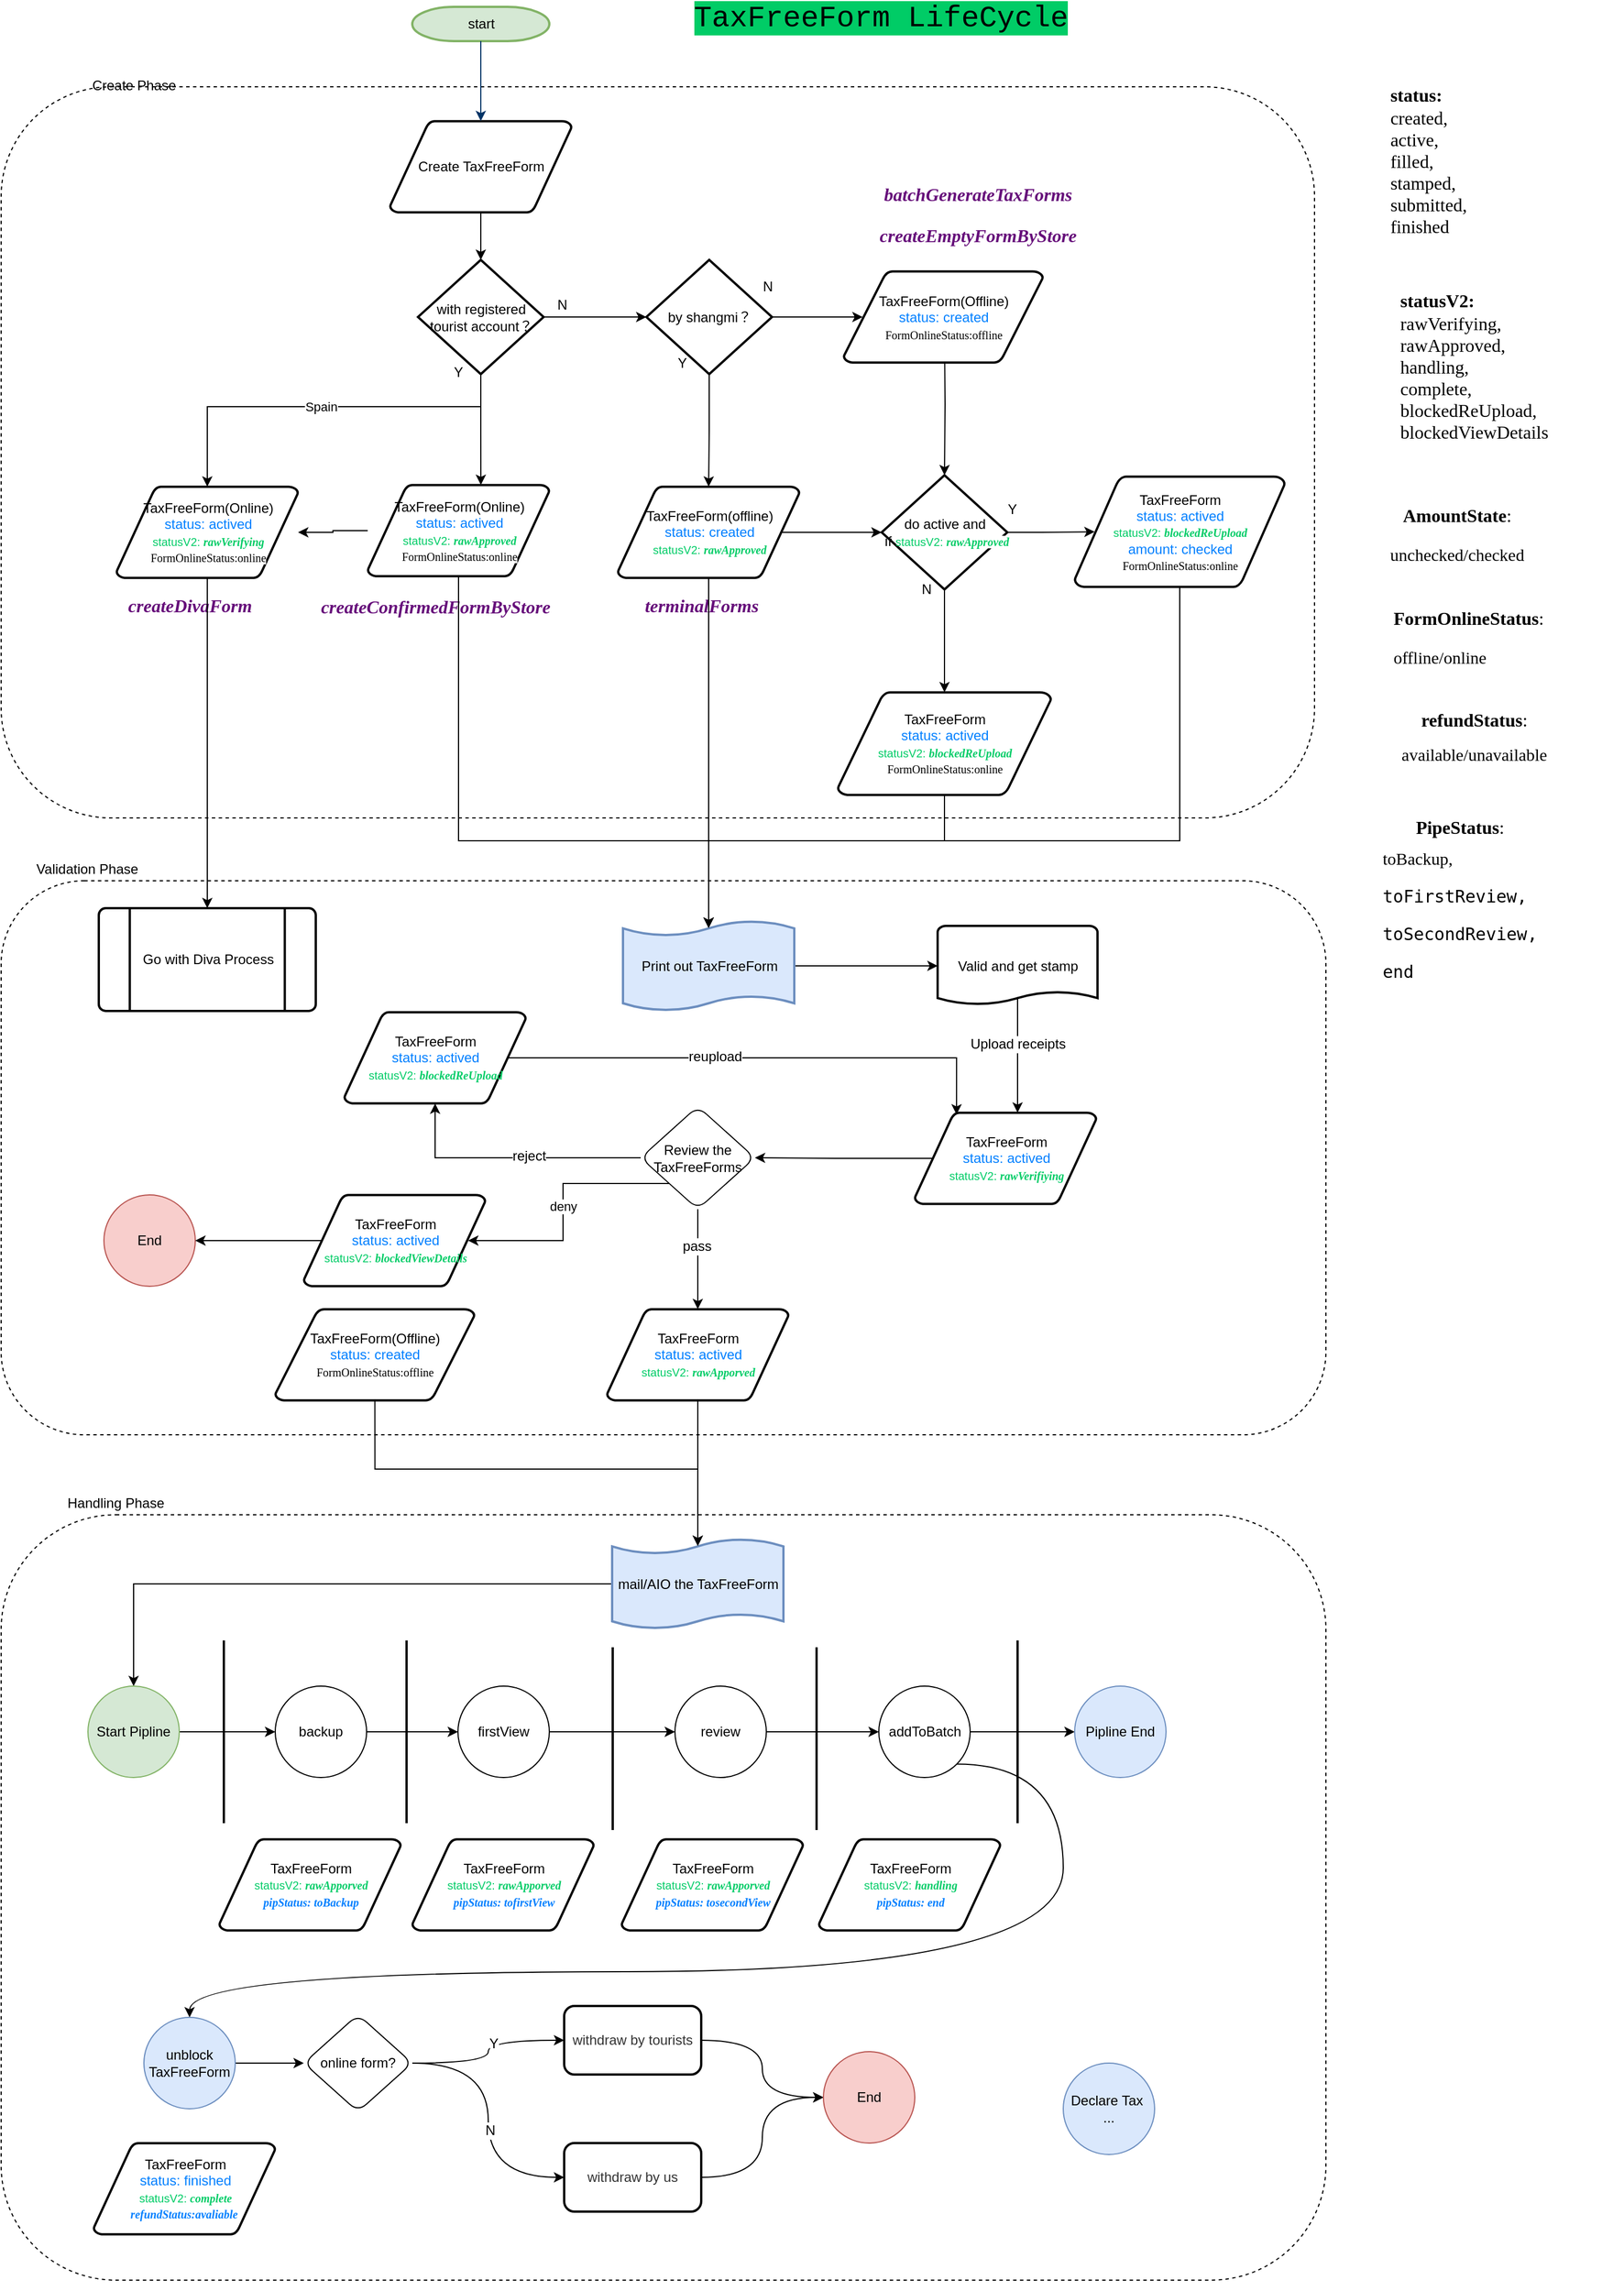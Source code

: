 <mxfile version="12.4.8" type="github">
  <diagram id="6a731a19-8d31-9384-78a2-239565b7b9f0" name="Page-1">
    <mxGraphModel dx="3235" dy="1127" grid="1" gridSize="10" guides="1" tooltips="1" connect="1" arrows="1" fold="1" page="1" pageScale="1" pageWidth="1169" pageHeight="827" background="#ffffff" math="0" shadow="0">
      <root>
        <mxCell id="0"/>
        <mxCell id="1" parent="0"/>
        <mxCell id="SzS7_TGq6cOfRYab2Gv5-183" value="" style="square;whiteSpace=wrap;html=1;align=center;dashed=1;rounded=1;fillColor=#ffffff;" vertex="1" parent="1">
          <mxGeometry x="-260" y="1370" width="1160" height="670" as="geometry"/>
        </mxCell>
        <mxCell id="SzS7_TGq6cOfRYab2Gv5-146" value="" style="square;whiteSpace=wrap;html=1;align=center;dashed=1;rounded=1;fillColor=#ffffff;" vertex="1" parent="1">
          <mxGeometry x="-260" y="815" width="1160" height="485" as="geometry"/>
        </mxCell>
        <mxCell id="SzS7_TGq6cOfRYab2Gv5-134" value="" style="square;whiteSpace=wrap;html=1;align=center;dashed=1;rounded=1;fillColor=#ffffff;" vertex="1" parent="1">
          <mxGeometry x="-260" y="120" width="1150" height="640" as="geometry"/>
        </mxCell>
        <mxCell id="2" value="start" style="shape=mxgraph.flowchart.terminator;strokeWidth=2;gradientDirection=north;fontStyle=0;html=1;fillColor=#d5e8d4;strokeColor=#82b366;" parent="1" vertex="1">
          <mxGeometry x="100" y="50" width="120" height="30" as="geometry"/>
        </mxCell>
        <mxCell id="SzS7_TGq6cOfRYab2Gv5-61" value="" style="edgeStyle=orthogonalEdgeStyle;rounded=0;orthogonalLoop=1;jettySize=auto;html=1;entryX=0.5;entryY=0;entryDx=0;entryDy=0;entryPerimeter=0;" edge="1" parent="1" source="3" target="6">
          <mxGeometry relative="1" as="geometry">
            <mxPoint x="320" y="270" as="targetPoint"/>
          </mxGeometry>
        </mxCell>
        <mxCell id="3" value="Create TaxFreeForm" style="shape=mxgraph.flowchart.data;strokeWidth=2;gradientColor=none;gradientDirection=north;fontStyle=0;html=1;" parent="1" vertex="1">
          <mxGeometry x="80.5" y="150" width="159" height="80" as="geometry"/>
        </mxCell>
        <mxCell id="SzS7_TGq6cOfRYab2Gv5-90" value="" style="edgeStyle=orthogonalEdgeStyle;rounded=0;orthogonalLoop=1;jettySize=auto;html=1;entryX=0.5;entryY=0;entryDx=0;entryDy=0;entryPerimeter=0;" edge="1" parent="1" target="SzS7_TGq6cOfRYab2Gv5-91">
          <mxGeometry relative="1" as="geometry">
            <mxPoint x="566" y="335" as="sourcePoint"/>
            <mxPoint x="566" y="373" as="targetPoint"/>
          </mxGeometry>
        </mxCell>
        <mxCell id="SzS7_TGq6cOfRYab2Gv5-142" style="edgeStyle=orthogonalEdgeStyle;rounded=0;orthogonalLoop=1;jettySize=auto;html=1;entryX=0.5;entryY=0.09;entryDx=0;entryDy=0;entryPerimeter=0;" edge="1" parent="1" source="SzS7_TGq6cOfRYab2Gv5-76" target="51">
          <mxGeometry relative="1" as="geometry">
            <Array as="points">
              <mxPoint x="566" y="780"/>
              <mxPoint x="360" y="780"/>
            </Array>
          </mxGeometry>
        </mxCell>
        <mxCell id="SzS7_TGq6cOfRYab2Gv5-76" value="TaxFreeForm&lt;br&gt;&lt;font color=&quot;#007fff&quot;&gt;status: actived&lt;br&gt;&lt;/font&gt;&lt;span style=&quot;color: rgb(0 , 204 , 102) ; font-size: 10px&quot;&gt;statusV2: &lt;font face=&quot;menlo&quot;&gt;&lt;span style=&quot;background-color: rgb(255 , 255 , 255)&quot;&gt;&lt;b&gt;&lt;i&gt;blockedReUpload&lt;br&gt;&lt;/i&gt;&lt;/b&gt;&lt;/span&gt;&lt;/font&gt;&lt;/span&gt;&lt;span style=&quot;font-family: &amp;#34;menlo&amp;#34; ; font-size: 10px ; background-color: rgb(255 , 255 , 255)&quot;&gt;FormOnlineStatus:online&lt;/span&gt;&lt;font color=&quot;#007fff&quot;&gt;&lt;br&gt;&lt;/font&gt;" style="shape=mxgraph.flowchart.data;strokeWidth=2;gradientColor=none;gradientDirection=north;fontStyle=0;html=1;" vertex="1" parent="1">
          <mxGeometry x="472.64" y="650" width="186.75" height="90" as="geometry"/>
        </mxCell>
        <mxCell id="SzS7_TGq6cOfRYab2Gv5-113" value="" style="edgeStyle=orthogonalEdgeStyle;rounded=0;orthogonalLoop=1;jettySize=auto;html=1;" edge="1" parent="1" source="6" target="SzS7_TGq6cOfRYab2Gv5-105">
          <mxGeometry relative="1" as="geometry"/>
        </mxCell>
        <mxCell id="SzS7_TGq6cOfRYab2Gv5-115" value="" style="edgeStyle=orthogonalEdgeStyle;rounded=0;orthogonalLoop=1;jettySize=auto;html=1;entryX=0.623;entryY=0;entryDx=0;entryDy=0;entryPerimeter=0;" edge="1" parent="1" source="6" target="5">
          <mxGeometry relative="1" as="geometry">
            <mxPoint x="160" y="451.5" as="targetPoint"/>
          </mxGeometry>
        </mxCell>
        <mxCell id="SzS7_TGq6cOfRYab2Gv5-120" value="Spain" style="edgeStyle=orthogonalEdgeStyle;rounded=0;orthogonalLoop=1;jettySize=auto;html=1;entryX=0.5;entryY=0;entryDx=0;entryDy=0;entryPerimeter=0;" edge="1" parent="1" target="SzS7_TGq6cOfRYab2Gv5-121">
          <mxGeometry relative="1" as="geometry">
            <mxPoint x="-60" y="530" as="targetPoint"/>
            <mxPoint x="160" y="370" as="sourcePoint"/>
            <Array as="points">
              <mxPoint x="160" y="400"/>
              <mxPoint x="-79" y="400"/>
            </Array>
          </mxGeometry>
        </mxCell>
        <mxCell id="SzS7_TGq6cOfRYab2Gv5-118" style="edgeStyle=orthogonalEdgeStyle;rounded=0;orthogonalLoop=1;jettySize=auto;html=1;entryX=0.095;entryY=0.5;entryDx=0;entryDy=0;entryPerimeter=0;" edge="1" parent="1" source="SzS7_TGq6cOfRYab2Gv5-105" target="SzS7_TGq6cOfRYab2Gv5-66">
          <mxGeometry relative="1" as="geometry"/>
        </mxCell>
        <mxCell id="SzS7_TGq6cOfRYab2Gv5-86" value="" style="edgeStyle=orthogonalEdgeStyle;rounded=0;orthogonalLoop=1;jettySize=auto;html=1;" edge="1" parent="1" source="SzS7_TGq6cOfRYab2Gv5-105" target="SzS7_TGq6cOfRYab2Gv5-87">
          <mxGeometry relative="1" as="geometry">
            <mxPoint x="265" y="430" as="sourcePoint"/>
            <mxPoint x="185" y="430" as="targetPoint"/>
          </mxGeometry>
        </mxCell>
        <mxCell id="7" style="fontStyle=1;strokeColor=#003366;strokeWidth=1;html=1;" parent="1" source="2" target="3" edge="1">
          <mxGeometry relative="1" as="geometry"/>
        </mxCell>
        <mxCell id="18" value="Go with&amp;nbsp;Diva Process" style="shape=mxgraph.flowchart.predefined_process;strokeWidth=2;gradientColor=none;gradientDirection=north;fontStyle=0;html=1;" parent="1" vertex="1">
          <mxGeometry x="-174.5" y="839" width="190" height="90" as="geometry"/>
        </mxCell>
        <mxCell id="SzS7_TGq6cOfRYab2Gv5-159" value="" style="edgeStyle=orthogonalEdgeStyle;rounded=0;orthogonalLoop=1;jettySize=auto;html=1;entryX=0;entryY=0.5;entryDx=0;entryDy=0;entryPerimeter=0;" edge="1" parent="1" source="51" target="SzS7_TGq6cOfRYab2Gv5-75">
          <mxGeometry relative="1" as="geometry">
            <mxPoint x="514.5" y="889.5" as="targetPoint"/>
          </mxGeometry>
        </mxCell>
        <mxCell id="51" value="Print out TaxFreeForm" style="shape=mxgraph.flowchart.paper_tape;strokeWidth=2;gradientDirection=north;fontStyle=0;html=1;fillColor=#dae8fc;strokeColor=#6c8ebf;" parent="1" vertex="1">
          <mxGeometry x="284.5" y="849" width="150" height="81" as="geometry"/>
        </mxCell>
        <mxCell id="SzS7_TGq6cOfRYab2Gv5-57" value="&lt;font style=&quot;font-size: 26px ; background-color: rgb(0 , 204 , 102)&quot; face=&quot;Courier New&quot;&gt;TaxFreeForm LifeCycle&lt;/font&gt;" style="text;html=1;align=center;verticalAlign=middle;resizable=0;points=[];autosize=1;rounded=1;fillColor=#ffffff;" vertex="1" parent="1">
          <mxGeometry x="340" y="50" width="340" height="20" as="geometry"/>
        </mxCell>
        <mxCell id="SzS7_TGq6cOfRYab2Gv5-152" value="" style="edgeStyle=orthogonalEdgeStyle;rounded=0;orthogonalLoop=1;jettySize=auto;html=1;exitX=0.5;exitY=0.9;exitDx=0;exitDy=0;exitPerimeter=0;entryX=0.566;entryY=0;entryDx=0;entryDy=0;entryPerimeter=0;" edge="1" parent="1" source="SzS7_TGq6cOfRYab2Gv5-75" target="SzS7_TGq6cOfRYab2Gv5-154">
          <mxGeometry relative="1" as="geometry">
            <mxPoint x="630" y="1004.5" as="targetPoint"/>
          </mxGeometry>
        </mxCell>
        <mxCell id="SzS7_TGq6cOfRYab2Gv5-156" value="Upload receipts" style="text;html=1;align=center;verticalAlign=middle;resizable=0;points=[];labelBackgroundColor=#ffffff;" vertex="1" connectable="0" parent="SzS7_TGq6cOfRYab2Gv5-152">
          <mxGeometry x="-0.501" y="-2" relative="1" as="geometry">
            <mxPoint x="2" y="15" as="offset"/>
          </mxGeometry>
        </mxCell>
        <mxCell id="SzS7_TGq6cOfRYab2Gv5-75" value="Valid and get stamp" style="shape=mxgraph.flowchart.document;strokeWidth=2;gradientColor=none;gradientDirection=north;fontStyle=0;html=1;" vertex="1" parent="1">
          <mxGeometry x="560" y="854.5" width="140" height="70" as="geometry"/>
        </mxCell>
        <mxCell id="SzS7_TGq6cOfRYab2Gv5-125" style="edgeStyle=orthogonalEdgeStyle;rounded=0;orthogonalLoop=1;jettySize=auto;html=1;entryX=0;entryY=0.5;entryDx=0;entryDy=0;entryPerimeter=0;exitX=0.905;exitY=0.5;exitDx=0;exitDy=0;exitPerimeter=0;" edge="1" parent="1" source="SzS7_TGq6cOfRYab2Gv5-87" target="SzS7_TGq6cOfRYab2Gv5-91">
          <mxGeometry relative="1" as="geometry"/>
        </mxCell>
        <mxCell id="SzS7_TGq6cOfRYab2Gv5-93" value="" style="edgeStyle=orthogonalEdgeStyle;rounded=0;orthogonalLoop=1;jettySize=auto;html=1;entryX=0.5;entryY=0;entryDx=0;entryDy=0;entryPerimeter=0;" edge="1" parent="1" source="SzS7_TGq6cOfRYab2Gv5-91" target="SzS7_TGq6cOfRYab2Gv5-76">
          <mxGeometry relative="1" as="geometry">
            <mxPoint x="565.75" y="520" as="targetPoint"/>
            <Array as="points">
              <mxPoint x="566" y="549"/>
            </Array>
          </mxGeometry>
        </mxCell>
        <mxCell id="SzS7_TGq6cOfRYab2Gv5-98" value="" style="edgeStyle=orthogonalEdgeStyle;rounded=0;orthogonalLoop=1;jettySize=auto;html=1;entryX=0.095;entryY=0.5;entryDx=0;entryDy=0;entryPerimeter=0;" edge="1" parent="1" source="SzS7_TGq6cOfRYab2Gv5-91" target="SzS7_TGq6cOfRYab2Gv5-100">
          <mxGeometry relative="1" as="geometry">
            <mxPoint x="695" y="413" as="targetPoint"/>
          </mxGeometry>
        </mxCell>
        <mxCell id="SzS7_TGq6cOfRYab2Gv5-144" value="" style="edgeStyle=orthogonalEdgeStyle;rounded=0;orthogonalLoop=1;jettySize=auto;html=1;entryX=0.5;entryY=0.09;entryDx=0;entryDy=0;entryPerimeter=0;" edge="1" parent="1" source="SzS7_TGq6cOfRYab2Gv5-100" target="51">
          <mxGeometry relative="1" as="geometry">
            <mxPoint x="772" y="638" as="targetPoint"/>
            <Array as="points">
              <mxPoint x="772" y="780"/>
              <mxPoint x="360" y="780"/>
            </Array>
          </mxGeometry>
        </mxCell>
        <mxCell id="SzS7_TGq6cOfRYab2Gv5-100" value="TaxFreeForm&lt;br&gt;&lt;font color=&quot;#007fff&quot;&gt;status: actived&lt;br&gt;&lt;/font&gt;&lt;span style=&quot;color: rgb(0 , 204 , 102) ; font-size: 10px&quot;&gt;statusV2: &lt;font face=&quot;menlo&quot;&gt;&lt;span style=&quot;background-color: rgb(255 , 255 , 255)&quot;&gt;&lt;b&gt;&lt;i&gt;blockedReUpload&lt;br&gt;&lt;/i&gt;&lt;/b&gt;&lt;/span&gt;&lt;/font&gt;&lt;/span&gt;&lt;font color=&quot;#007fff&quot;&gt;amount: checked&lt;br&gt;&lt;/font&gt;&lt;span style=&quot;font-family: &amp;#34;menlo&amp;#34; ; font-size: 10px ; background-color: rgb(255 , 255 , 255)&quot;&gt;FormOnlineStatus:online&lt;/span&gt;&lt;font color=&quot;#007fff&quot;&gt;&lt;br&gt;&lt;/font&gt;" style="shape=mxgraph.flowchart.data;strokeWidth=2;gradientColor=none;gradientDirection=north;fontStyle=0;html=1;" vertex="1" parent="1">
          <mxGeometry x="680" y="461" width="184" height="97" as="geometry"/>
        </mxCell>
        <mxCell id="SzS7_TGq6cOfRYab2Gv5-126" value="" style="group" vertex="1" connectable="0" parent="1">
          <mxGeometry x="105" y="271.5" width="136" height="108.5" as="geometry"/>
        </mxCell>
        <mxCell id="6" value="with registered&lt;br&gt;tourist account？" style="shape=mxgraph.flowchart.decision;strokeWidth=2;gradientColor=none;gradientDirection=north;fontStyle=0;html=1;" parent="SzS7_TGq6cOfRYab2Gv5-126" vertex="1">
          <mxGeometry width="110" height="100" as="geometry"/>
        </mxCell>
        <mxCell id="SzS7_TGq6cOfRYab2Gv5-116" value="N" style="text;html=1;align=center;verticalAlign=middle;resizable=0;points=[];autosize=1;" vertex="1" parent="SzS7_TGq6cOfRYab2Gv5-126">
          <mxGeometry x="116" y="29.5" width="20" height="20" as="geometry"/>
        </mxCell>
        <mxCell id="SzS7_TGq6cOfRYab2Gv5-117" value="Y" style="text;html=1;align=center;verticalAlign=middle;resizable=0;points=[];autosize=1;" vertex="1" parent="SzS7_TGq6cOfRYab2Gv5-126">
          <mxGeometry x="25" y="88.5" width="20" height="20" as="geometry"/>
        </mxCell>
        <mxCell id="SzS7_TGq6cOfRYab2Gv5-127" value="" style="group" vertex="1" connectable="0" parent="1">
          <mxGeometry x="305" y="271.5" width="115.5" height="100" as="geometry"/>
        </mxCell>
        <mxCell id="SzS7_TGq6cOfRYab2Gv5-105" value="by shangmi？" style="shape=mxgraph.flowchart.decision;strokeWidth=2;gradientColor=none;gradientDirection=north;fontStyle=0;html=1;" vertex="1" parent="SzS7_TGq6cOfRYab2Gv5-127">
          <mxGeometry width="110" height="100" as="geometry"/>
        </mxCell>
        <mxCell id="SzS7_TGq6cOfRYab2Gv5-62" value="Y" style="text;html=1;align=center;verticalAlign=middle;resizable=0;points=[];autosize=1;" vertex="1" parent="SzS7_TGq6cOfRYab2Gv5-127">
          <mxGeometry x="20.5" y="80" width="20" height="20" as="geometry"/>
        </mxCell>
        <mxCell id="SzS7_TGq6cOfRYab2Gv5-68" value="N" style="text;html=1;align=center;verticalAlign=middle;resizable=0;points=[];autosize=1;" vertex="1" parent="SzS7_TGq6cOfRYab2Gv5-127">
          <mxGeometry x="95.5" y="13.5" width="20" height="20" as="geometry"/>
        </mxCell>
        <mxCell id="SzS7_TGq6cOfRYab2Gv5-128" value="" style="group" vertex="1" connectable="0" parent="1">
          <mxGeometry x="477.75" y="191.5" width="232.25" height="170" as="geometry"/>
        </mxCell>
        <mxCell id="SzS7_TGq6cOfRYab2Gv5-66" value="TaxFreeForm(Offline)&lt;br&gt;&lt;font color=&quot;#007fff&quot;&gt;status: created&lt;br&gt;&lt;/font&gt;&lt;span style=&quot;font-family: &amp;#34;menlo&amp;#34; ; font-size: 10px ; background-color: rgb(255 , 255 , 255)&quot;&gt;FormOnlineStatus:offline&lt;/span&gt;&lt;font color=&quot;#007fff&quot;&gt;&lt;br&gt;&lt;/font&gt;" style="shape=mxgraph.flowchart.data;strokeWidth=2;gradientColor=none;gradientDirection=north;fontStyle=0;html=1;" vertex="1" parent="SzS7_TGq6cOfRYab2Gv5-128">
          <mxGeometry y="90" width="174.5" height="80" as="geometry"/>
        </mxCell>
        <mxCell id="SzS7_TGq6cOfRYab2Gv5-111" value="&lt;pre style=&quot;background-color: rgb(255 , 255 , 255) ; font-family: &amp;#34;menlo&amp;#34; ; font-size: 12pt&quot;&gt;&lt;span style=&quot;color: #660e7a ; font-weight: bold ; font-style: italic&quot;&gt;batchGenerateTaxForms&lt;/span&gt;&lt;/pre&gt;&lt;pre style=&quot;background-color: rgb(255 , 255 , 255) ; font-family: &amp;#34;menlo&amp;#34; ; font-size: 12pt&quot;&gt;&lt;pre style=&quot;font-family: &amp;#34;menlo&amp;#34; ; font-size: 12pt&quot;&gt;&lt;span style=&quot;color: #660e7a ; font-weight: bold ; font-style: italic&quot;&gt;createEmptyFormByStore&lt;/span&gt;&lt;/pre&gt;&lt;/pre&gt;" style="text;html=1;align=center;verticalAlign=middle;resizable=0;points=[];autosize=1;" vertex="1" parent="SzS7_TGq6cOfRYab2Gv5-128">
          <mxGeometry x="2.25" width="230" height="80" as="geometry"/>
        </mxCell>
        <mxCell id="SzS7_TGq6cOfRYab2Gv5-129" value="" style="group" vertex="1" connectable="0" parent="1">
          <mxGeometry x="280" y="470" width="159" height="128.5" as="geometry"/>
        </mxCell>
        <mxCell id="SzS7_TGq6cOfRYab2Gv5-87" value="TaxFreeForm(offline)&lt;br&gt;&lt;span style=&quot;color: rgb(0 , 127 , 255)&quot;&gt;status: created&lt;br&gt;&lt;/span&gt;&lt;font style=&quot;font-size: 10px&quot; color=&quot;#00cc66&quot;&gt;statusV2:&amp;nbsp;&lt;span style=&quot;font-style: italic ; font-weight: bold ; background-color: rgb(255 , 255 , 255) ; font-family: &amp;#34;menlo&amp;#34;&quot;&gt;rawApproved&lt;/span&gt;&lt;/font&gt;" style="shape=mxgraph.flowchart.data;strokeWidth=2;gradientColor=none;gradientDirection=north;fontStyle=0;html=1;" vertex="1" parent="SzS7_TGq6cOfRYab2Gv5-129">
          <mxGeometry width="159" height="80" as="geometry"/>
        </mxCell>
        <mxCell id="SzS7_TGq6cOfRYab2Gv5-119" value="&lt;pre style=&quot;background-color: rgb(255 , 255 , 255) ; font-family: &amp;#34;menlo&amp;#34; ; font-size: 12pt&quot;&gt;&lt;span style=&quot;color: #660e7a ; font-weight: bold ; font-style: italic&quot;&gt;terminalForms&lt;/span&gt;&lt;/pre&gt;" style="text;html=1;align=center;verticalAlign=middle;resizable=0;points=[];autosize=1;" vertex="1" parent="SzS7_TGq6cOfRYab2Gv5-129">
          <mxGeometry x="3" y="78.5" width="140" height="50" as="geometry"/>
        </mxCell>
        <mxCell id="SzS7_TGq6cOfRYab2Gv5-130" value="" style="group" vertex="1" connectable="0" parent="1">
          <mxGeometry x="-15" y="468.5" width="270" height="131.5" as="geometry"/>
        </mxCell>
        <mxCell id="5" value="TaxFreeForm(Online)&lt;br&gt;&lt;span style=&quot;color: rgb(0 , 127 , 255)&quot;&gt;status: actived&lt;br&gt;&lt;/span&gt;&lt;font style=&quot;font-size: 10px&quot; color=&quot;#00cc66&quot;&gt;statusV2:&amp;nbsp;&lt;span style=&quot;font-style: italic ; font-weight: bold ; background-color: rgb(255 , 255 , 255) ; font-family: &amp;#34;menlo&amp;#34;&quot;&gt;rawApproved&lt;br&gt;&lt;/span&gt;&lt;/font&gt;&lt;span style=&quot;font-size: 10px ; background-color: rgb(255 , 255 , 255) ; font-family: &amp;#34;menlo&amp;#34;&quot;&gt;FormOnlineStatus:online&lt;/span&gt;&lt;font style=&quot;font-size: 10px&quot; color=&quot;#00cc66&quot;&gt;&lt;span style=&quot;font-style: italic ; font-weight: bold ; background-color: rgb(255 , 255 , 255) ; font-family: &amp;#34;menlo&amp;#34;&quot;&gt;&lt;br&gt;&lt;/span&gt;&lt;/font&gt;" style="shape=mxgraph.flowchart.data;strokeWidth=2;gradientColor=none;gradientDirection=north;fontStyle=0;html=1;" parent="SzS7_TGq6cOfRYab2Gv5-130" vertex="1">
          <mxGeometry x="76" width="159" height="80" as="geometry"/>
        </mxCell>
        <mxCell id="SzS7_TGq6cOfRYab2Gv5-112" value="&lt;pre style=&quot;background-color: rgb(255 , 255 , 255) ; font-family: &amp;#34;menlo&amp;#34; ; font-size: 12pt&quot;&gt;&lt;span style=&quot;color: #660e7a ; font-weight: bold ; font-style: italic&quot;&gt;createConfirmedFormByStore&lt;/span&gt;&lt;/pre&gt;" style="text;html=1;align=center;verticalAlign=middle;resizable=0;points=[];autosize=1;" vertex="1" parent="SzS7_TGq6cOfRYab2Gv5-130">
          <mxGeometry y="81.5" width="270" height="50" as="geometry"/>
        </mxCell>
        <mxCell id="SzS7_TGq6cOfRYab2Gv5-131" value="" style="group" vertex="1" connectable="0" parent="1">
          <mxGeometry x="-170" y="470" width="170" height="128.5" as="geometry"/>
        </mxCell>
        <mxCell id="SzS7_TGq6cOfRYab2Gv5-121" value="TaxFreeForm(Online)&lt;br&gt;&lt;span style=&quot;color: rgb(0 , 127 , 255)&quot;&gt;status: actived&lt;br&gt;&lt;/span&gt;&lt;font style=&quot;font-size: 10px&quot; color=&quot;#00cc66&quot;&gt;statusV2:&amp;nbsp;&lt;span style=&quot;font-style: italic ; font-weight: bold ; background-color: rgb(255 , 255 , 255) ; font-family: &amp;#34;menlo&amp;#34;&quot;&gt;rawVerifying&lt;br&gt;&lt;/span&gt;&lt;/font&gt;&lt;span style=&quot;font-size: 10px ; background-color: rgb(255 , 255 , 255) ; font-family: &amp;#34;menlo&amp;#34;&quot;&gt;FormOnlineStatus:online&lt;/span&gt;&lt;font style=&quot;font-size: 10px&quot; color=&quot;#00cc66&quot;&gt;&lt;span style=&quot;font-style: italic ; font-weight: bold ; background-color: rgb(255 , 255 , 255) ; font-family: &amp;#34;menlo&amp;#34;&quot;&gt;&lt;br&gt;&lt;/span&gt;&lt;/font&gt;" style="shape=mxgraph.flowchart.data;strokeWidth=2;gradientColor=none;gradientDirection=north;fontStyle=0;html=1;" vertex="1" parent="SzS7_TGq6cOfRYab2Gv5-131">
          <mxGeometry x="11" width="159" height="80" as="geometry"/>
        </mxCell>
        <mxCell id="SzS7_TGq6cOfRYab2Gv5-122" value="&lt;pre style=&quot;background-color: rgb(255 , 255 , 255) ; font-family: &amp;#34;menlo&amp;#34; ; font-size: 12pt&quot;&gt;&lt;span style=&quot;color: #660e7a ; font-weight: bold ; font-style: italic&quot;&gt;createDivaForm&lt;/span&gt;&lt;/pre&gt;" style="text;html=1;align=center;verticalAlign=middle;resizable=0;points=[];autosize=1;" vertex="1" parent="SzS7_TGq6cOfRYab2Gv5-131">
          <mxGeometry y="78.5" width="150" height="50" as="geometry"/>
        </mxCell>
        <mxCell id="SzS7_TGq6cOfRYab2Gv5-132" value="" style="group" vertex="1" connectable="0" parent="1">
          <mxGeometry x="511.01" y="460" width="123.99" height="100" as="geometry"/>
        </mxCell>
        <mxCell id="SzS7_TGq6cOfRYab2Gv5-91" value="do active and&lt;br&gt;&amp;nbsp;if&amp;nbsp;&lt;span style=&quot;color: rgb(0 , 204 , 102) ; font-size: 10px&quot;&gt;statusV2:&amp;nbsp;&lt;/span&gt;&lt;span style=&quot;color: rgb(0 , 204 , 102) ; font-size: 10px ; font-style: italic ; font-weight: bold ; background-color: rgb(255 , 255 , 255) ; font-family: &amp;#34;menlo&amp;#34;&quot;&gt;rawApproved&lt;/span&gt;" style="shape=mxgraph.flowchart.decision;strokeWidth=2;gradientColor=none;gradientDirection=north;fontStyle=0;html=1;" vertex="1" parent="SzS7_TGq6cOfRYab2Gv5-132">
          <mxGeometry width="110" height="100" as="geometry"/>
        </mxCell>
        <mxCell id="SzS7_TGq6cOfRYab2Gv5-96" value="N" style="text;html=1;align=center;verticalAlign=middle;resizable=0;points=[];autosize=1;" vertex="1" parent="SzS7_TGq6cOfRYab2Gv5-132">
          <mxGeometry x="28.99" y="90" width="20" height="20" as="geometry"/>
        </mxCell>
        <mxCell id="SzS7_TGq6cOfRYab2Gv5-99" value="Y" style="text;html=1;align=center;verticalAlign=middle;resizable=0;points=[];autosize=1;" vertex="1" parent="SzS7_TGq6cOfRYab2Gv5-132">
          <mxGeometry x="103.99" y="20" width="20" height="20" as="geometry"/>
        </mxCell>
        <mxCell id="SzS7_TGq6cOfRYab2Gv5-135" value="Create Phase" style="text;html=1;align=center;verticalAlign=middle;resizable=0;points=[];autosize=1;" vertex="1" parent="1">
          <mxGeometry x="-189" y="109" width="90" height="20" as="geometry"/>
        </mxCell>
        <mxCell id="SzS7_TGq6cOfRYab2Gv5-138" style="edgeStyle=orthogonalEdgeStyle;rounded=0;orthogonalLoop=1;jettySize=auto;html=1;entryX=0.5;entryY=0.09;entryDx=0;entryDy=0;entryPerimeter=0;" edge="1" parent="1" source="SzS7_TGq6cOfRYab2Gv5-87" target="51">
          <mxGeometry relative="1" as="geometry">
            <mxPoint x="330" y="840" as="targetPoint"/>
          </mxGeometry>
        </mxCell>
        <mxCell id="SzS7_TGq6cOfRYab2Gv5-141" style="edgeStyle=orthogonalEdgeStyle;rounded=0;orthogonalLoop=1;jettySize=auto;html=1;exitX=0.5;exitY=1;exitDx=0;exitDy=0;exitPerimeter=0;entryX=0.5;entryY=0.09;entryDx=0;entryDy=0;entryPerimeter=0;" edge="1" parent="1" source="5" target="51">
          <mxGeometry relative="1" as="geometry">
            <Array as="points">
              <mxPoint x="141" y="780"/>
              <mxPoint x="360" y="780"/>
            </Array>
          </mxGeometry>
        </mxCell>
        <mxCell id="SzS7_TGq6cOfRYab2Gv5-145" style="edgeStyle=orthogonalEdgeStyle;rounded=0;orthogonalLoop=1;jettySize=auto;html=1;entryX=0.5;entryY=0;entryDx=0;entryDy=0;entryPerimeter=0;" edge="1" parent="1" source="SzS7_TGq6cOfRYab2Gv5-121" target="18">
          <mxGeometry relative="1" as="geometry"/>
        </mxCell>
        <mxCell id="SzS7_TGq6cOfRYab2Gv5-147" value="Validation Phase" style="text;html=1;align=center;verticalAlign=middle;resizable=0;points=[];autosize=1;" vertex="1" parent="1">
          <mxGeometry x="-235" y="795" width="100" height="20" as="geometry"/>
        </mxCell>
        <mxCell id="SzS7_TGq6cOfRYab2Gv5-150" value="" style="edgeStyle=orthogonalEdgeStyle;rounded=0;orthogonalLoop=1;jettySize=auto;html=1;" edge="1" parent="1" source="5" target="SzS7_TGq6cOfRYab2Gv5-121">
          <mxGeometry relative="1" as="geometry"/>
        </mxCell>
        <mxCell id="SzS7_TGq6cOfRYab2Gv5-153" value="" style="group" vertex="1" connectable="0" parent="1">
          <mxGeometry x="540" y="1018" width="159" height="128.5" as="geometry"/>
        </mxCell>
        <mxCell id="SzS7_TGq6cOfRYab2Gv5-154" value="TaxFreeForm&lt;br&gt;&lt;span style=&quot;color: rgb(0 , 127 , 255)&quot;&gt;status: actived&lt;br&gt;&lt;/span&gt;&lt;font style=&quot;font-size: 10px&quot; color=&quot;#00cc66&quot;&gt;statusV2: &lt;font face=&quot;menlo&quot;&gt;&lt;span style=&quot;background-color: rgb(255 , 255 , 255)&quot;&gt;&lt;b&gt;&lt;i&gt;rawVerifiying&lt;/i&gt;&lt;/b&gt;&lt;/span&gt;&lt;/font&gt;&lt;/font&gt;" style="shape=mxgraph.flowchart.data;strokeWidth=2;gradientColor=none;gradientDirection=north;fontStyle=0;html=1;" vertex="1" parent="SzS7_TGq6cOfRYab2Gv5-153">
          <mxGeometry width="159" height="80" as="geometry"/>
        </mxCell>
        <mxCell id="SzS7_TGq6cOfRYab2Gv5-162" value="" style="edgeStyle=orthogonalEdgeStyle;rounded=0;orthogonalLoop=1;jettySize=auto;html=1;entryX=0.5;entryY=0;entryDx=0;entryDy=0;entryPerimeter=0;" edge="1" parent="1" source="SzS7_TGq6cOfRYab2Gv5-160" target="SzS7_TGq6cOfRYab2Gv5-166">
          <mxGeometry relative="1" as="geometry">
            <mxPoint x="350" y="1182.5" as="targetPoint"/>
          </mxGeometry>
        </mxCell>
        <mxCell id="SzS7_TGq6cOfRYab2Gv5-169" value="pass" style="text;html=1;align=center;verticalAlign=middle;resizable=0;points=[];labelBackgroundColor=#ffffff;" vertex="1" connectable="0" parent="SzS7_TGq6cOfRYab2Gv5-162">
          <mxGeometry x="-0.27" y="-1" relative="1" as="geometry">
            <mxPoint as="offset"/>
          </mxGeometry>
        </mxCell>
        <mxCell id="SzS7_TGq6cOfRYab2Gv5-164" value="" style="edgeStyle=orthogonalEdgeStyle;rounded=0;orthogonalLoop=1;jettySize=auto;html=1;entryX=0.5;entryY=1;entryDx=0;entryDy=0;entryPerimeter=0;" edge="1" parent="1" source="SzS7_TGq6cOfRYab2Gv5-160" target="SzS7_TGq6cOfRYab2Gv5-171">
          <mxGeometry relative="1" as="geometry">
            <mxPoint x="220" y="1057.5" as="targetPoint"/>
          </mxGeometry>
        </mxCell>
        <mxCell id="SzS7_TGq6cOfRYab2Gv5-172" value="reject" style="text;html=1;align=center;verticalAlign=middle;resizable=0;points=[];labelBackgroundColor=#ffffff;" vertex="1" connectable="0" parent="SzS7_TGq6cOfRYab2Gv5-164">
          <mxGeometry x="-0.138" y="-2" relative="1" as="geometry">
            <mxPoint as="offset"/>
          </mxGeometry>
        </mxCell>
        <mxCell id="SzS7_TGq6cOfRYab2Gv5-175" value="deny" style="edgeStyle=orthogonalEdgeStyle;rounded=0;orthogonalLoop=1;jettySize=auto;html=1;exitX=0;exitY=1;exitDx=0;exitDy=0;entryX=0.905;entryY=0.5;entryDx=0;entryDy=0;entryPerimeter=0;" edge="1" parent="1" source="SzS7_TGq6cOfRYab2Gv5-160" target="SzS7_TGq6cOfRYab2Gv5-174">
          <mxGeometry relative="1" as="geometry"/>
        </mxCell>
        <mxCell id="SzS7_TGq6cOfRYab2Gv5-160" value="Review the TaxFreeForms" style="rhombus;whiteSpace=wrap;html=1;rounded=1;fillColor=#ffffff;" vertex="1" parent="1">
          <mxGeometry x="300" y="1012.5" width="100" height="90" as="geometry"/>
        </mxCell>
        <mxCell id="SzS7_TGq6cOfRYab2Gv5-165" value="" style="group" vertex="1" connectable="0" parent="1">
          <mxGeometry x="270.5" y="1190" width="159" height="128.5" as="geometry"/>
        </mxCell>
        <mxCell id="SzS7_TGq6cOfRYab2Gv5-166" value="TaxFreeForm&lt;br&gt;&lt;span style=&quot;color: rgb(0 , 127 , 255)&quot;&gt;status: actived&lt;br&gt;&lt;/span&gt;&lt;font style=&quot;font-size: 10px&quot; color=&quot;#00cc66&quot;&gt;statusV2: &lt;font face=&quot;menlo&quot;&gt;&lt;span style=&quot;background-color: rgb(255 , 255 , 255)&quot;&gt;&lt;b&gt;&lt;i&gt;rawApporved&lt;/i&gt;&lt;/b&gt;&lt;/span&gt;&lt;/font&gt;&lt;/font&gt;" style="shape=mxgraph.flowchart.data;strokeWidth=2;gradientColor=none;gradientDirection=north;fontStyle=0;html=1;" vertex="1" parent="SzS7_TGq6cOfRYab2Gv5-165">
          <mxGeometry width="159" height="80" as="geometry"/>
        </mxCell>
        <mxCell id="SzS7_TGq6cOfRYab2Gv5-170" value="" style="group" vertex="1" connectable="0" parent="1">
          <mxGeometry x="40.5" y="930" width="159" height="128.5" as="geometry"/>
        </mxCell>
        <mxCell id="SzS7_TGq6cOfRYab2Gv5-171" value="TaxFreeForm&lt;br&gt;&lt;span style=&quot;color: rgb(0 , 127 , 255)&quot;&gt;status: actived&lt;br&gt;&lt;/span&gt;&lt;font style=&quot;font-size: 10px&quot; color=&quot;#00cc66&quot;&gt;statusV2:&amp;nbsp;&lt;/font&gt;&lt;b style=&quot;color: rgb(0 , 204 , 102) ; font-family: &amp;#34;menlo&amp;#34; ; font-size: 10px&quot;&gt;&lt;i&gt;blockedReUpload&lt;/i&gt;&lt;/b&gt;" style="shape=mxgraph.flowchart.data;strokeWidth=2;gradientColor=none;gradientDirection=north;fontStyle=0;html=1;" vertex="1" parent="SzS7_TGq6cOfRYab2Gv5-170">
          <mxGeometry width="159" height="80" as="geometry"/>
        </mxCell>
        <mxCell id="SzS7_TGq6cOfRYab2Gv5-173" value="" style="group" vertex="1" connectable="0" parent="1">
          <mxGeometry x="5" y="1090" width="159" height="128.5" as="geometry"/>
        </mxCell>
        <mxCell id="SzS7_TGq6cOfRYab2Gv5-174" value="TaxFreeForm&lt;br&gt;&lt;span style=&quot;color: rgb(0 , 127 , 255)&quot;&gt;status: actived&lt;br&gt;&lt;/span&gt;&lt;font style=&quot;font-size: 10px&quot; color=&quot;#00cc66&quot;&gt;statusV2:&amp;nbsp;&lt;/font&gt;&lt;b style=&quot;color: rgb(0 , 204 , 102) ; font-family: &amp;#34;menlo&amp;#34; ; font-size: 10px&quot;&gt;&lt;i&gt;blockedViewDetails&lt;/i&gt;&lt;/b&gt;" style="shape=mxgraph.flowchart.data;strokeWidth=2;gradientColor=none;gradientDirection=north;fontStyle=0;html=1;" vertex="1" parent="SzS7_TGq6cOfRYab2Gv5-173">
          <mxGeometry width="159" height="80" as="geometry"/>
        </mxCell>
        <mxCell id="SzS7_TGq6cOfRYab2Gv5-176" value="End" style="ellipse;whiteSpace=wrap;html=1;aspect=fixed;rounded=1;fillColor=#f8cecc;strokeColor=#b85450;" vertex="1" parent="1">
          <mxGeometry x="-170" y="1090" width="80" height="80" as="geometry"/>
        </mxCell>
        <mxCell id="SzS7_TGq6cOfRYab2Gv5-177" style="edgeStyle=orthogonalEdgeStyle;rounded=0;orthogonalLoop=1;jettySize=auto;html=1;exitX=0.095;exitY=0.5;exitDx=0;exitDy=0;exitPerimeter=0;" edge="1" parent="1" source="SzS7_TGq6cOfRYab2Gv5-174" target="SzS7_TGq6cOfRYab2Gv5-176">
          <mxGeometry relative="1" as="geometry"/>
        </mxCell>
        <mxCell id="SzS7_TGq6cOfRYab2Gv5-178" style="edgeStyle=orthogonalEdgeStyle;rounded=0;orthogonalLoop=1;jettySize=auto;html=1;exitX=0.905;exitY=0.5;exitDx=0;exitDy=0;exitPerimeter=0;entryX=0.23;entryY=0.02;entryDx=0;entryDy=0;entryPerimeter=0;" edge="1" parent="1" source="SzS7_TGq6cOfRYab2Gv5-171" target="SzS7_TGq6cOfRYab2Gv5-154">
          <mxGeometry relative="1" as="geometry"/>
        </mxCell>
        <mxCell id="SzS7_TGq6cOfRYab2Gv5-179" value="reupload" style="text;html=1;align=center;verticalAlign=middle;resizable=0;points=[];labelBackgroundColor=#ffffff;" vertex="1" connectable="0" parent="SzS7_TGq6cOfRYab2Gv5-178">
          <mxGeometry x="-0.186" y="1" relative="1" as="geometry">
            <mxPoint as="offset"/>
          </mxGeometry>
        </mxCell>
        <mxCell id="SzS7_TGq6cOfRYab2Gv5-180" style="edgeStyle=orthogonalEdgeStyle;rounded=0;orthogonalLoop=1;jettySize=auto;html=1;exitX=0.095;exitY=0.5;exitDx=0;exitDy=0;exitPerimeter=0;entryX=1;entryY=0.5;entryDx=0;entryDy=0;" edge="1" parent="1" source="SzS7_TGq6cOfRYab2Gv5-154" target="SzS7_TGq6cOfRYab2Gv5-160">
          <mxGeometry relative="1" as="geometry"/>
        </mxCell>
        <mxCell id="SzS7_TGq6cOfRYab2Gv5-184" value="Handling Phase" style="text;html=1;align=center;verticalAlign=middle;resizable=0;points=[];autosize=1;" vertex="1" parent="1">
          <mxGeometry x="-210" y="1350" width="100" height="20" as="geometry"/>
        </mxCell>
        <mxCell id="SzS7_TGq6cOfRYab2Gv5-185" value="" style="group" vertex="1" connectable="0" parent="1">
          <mxGeometry x="-69" y="1654" width="159" height="128.5" as="geometry"/>
        </mxCell>
        <mxCell id="SzS7_TGq6cOfRYab2Gv5-186" value="TaxFreeForm&lt;br&gt;&lt;font style=&quot;font-size: 10px&quot;&gt;&lt;font color=&quot;#00cc66&quot;&gt;statusV2:&amp;nbsp;&lt;/font&gt;&lt;b style=&quot;color: rgb(0 , 204 , 102) ; font-family: &amp;#34;menlo&amp;#34;&quot;&gt;&lt;i&gt;rawApporved&lt;/i&gt;&lt;/b&gt;&lt;font face=&quot;menlo&quot;&gt;&lt;span style=&quot;background-color: rgb(255 , 255 , 255)&quot;&gt;&lt;b&gt;&lt;i&gt;&lt;br&gt;&lt;font color=&quot;#007fff&quot;&gt;pipStatus: toBackup&lt;/font&gt;&lt;br&gt;&lt;/i&gt;&lt;/b&gt;&lt;/span&gt;&lt;/font&gt;&lt;/font&gt;" style="shape=mxgraph.flowchart.data;strokeWidth=2;gradientColor=none;gradientDirection=north;fontStyle=0;html=1;" vertex="1" parent="SzS7_TGq6cOfRYab2Gv5-185">
          <mxGeometry width="159" height="80" as="geometry"/>
        </mxCell>
        <mxCell id="SzS7_TGq6cOfRYab2Gv5-225" style="edgeStyle=orthogonalEdgeStyle;rounded=0;orthogonalLoop=1;jettySize=auto;html=1;exitX=0;exitY=0.5;exitDx=0;exitDy=0;exitPerimeter=0;entryX=0.5;entryY=0;entryDx=0;entryDy=0;" edge="1" parent="1" source="SzS7_TGq6cOfRYab2Gv5-191" target="SzS7_TGq6cOfRYab2Gv5-206">
          <mxGeometry relative="1" as="geometry"/>
        </mxCell>
        <mxCell id="SzS7_TGq6cOfRYab2Gv5-191" value="mail/AIO the TaxFreeForm" style="shape=mxgraph.flowchart.paper_tape;strokeWidth=2;gradientDirection=north;fontStyle=0;html=1;fillColor=#dae8fc;strokeColor=#6c8ebf;" vertex="1" parent="1">
          <mxGeometry x="275" y="1390" width="150" height="81" as="geometry"/>
        </mxCell>
        <mxCell id="SzS7_TGq6cOfRYab2Gv5-192" style="edgeStyle=orthogonalEdgeStyle;rounded=0;orthogonalLoop=1;jettySize=auto;html=1;exitX=0.5;exitY=1;exitDx=0;exitDy=0;exitPerimeter=0;entryX=0.5;entryY=0.09;entryDx=0;entryDy=0;entryPerimeter=0;" edge="1" parent="1" source="SzS7_TGq6cOfRYab2Gv5-166" target="SzS7_TGq6cOfRYab2Gv5-191">
          <mxGeometry relative="1" as="geometry"/>
        </mxCell>
        <mxCell id="SzS7_TGq6cOfRYab2Gv5-201" style="edgeStyle=orthogonalEdgeStyle;rounded=0;orthogonalLoop=1;jettySize=auto;html=1;exitX=0.5;exitY=1;exitDx=0;exitDy=0;exitPerimeter=0;entryX=0.5;entryY=0.09;entryDx=0;entryDy=0;entryPerimeter=0;" edge="1" parent="1" source="SzS7_TGq6cOfRYab2Gv5-200" target="SzS7_TGq6cOfRYab2Gv5-191">
          <mxGeometry relative="1" as="geometry"/>
        </mxCell>
        <mxCell id="SzS7_TGq6cOfRYab2Gv5-200" value="TaxFreeForm(Offline)&lt;br&gt;&lt;font color=&quot;#007fff&quot;&gt;status: created&lt;br&gt;&lt;/font&gt;&lt;span style=&quot;font-family: &amp;#34;menlo&amp;#34; ; font-size: 10px ; background-color: rgb(255 , 255 , 255)&quot;&gt;FormOnlineStatus:offline&lt;/span&gt;&lt;font color=&quot;#007fff&quot;&gt;&lt;br&gt;&lt;/font&gt;" style="shape=mxgraph.flowchart.data;strokeWidth=2;gradientColor=none;gradientDirection=north;fontStyle=0;html=1;" vertex="1" parent="1">
          <mxGeometry x="-20" y="1190" width="174.5" height="80" as="geometry"/>
        </mxCell>
        <mxCell id="SzS7_TGq6cOfRYab2Gv5-203" value="" style="group" vertex="1" connectable="0" parent="1">
          <mxGeometry x="900" y="120" width="260" height="605" as="geometry"/>
        </mxCell>
        <mxCell id="SzS7_TGq6cOfRYab2Gv5-133" value="" style="group" vertex="1" connectable="0" parent="SzS7_TGq6cOfRYab2Gv5-203">
          <mxGeometry width="260" height="510" as="geometry"/>
        </mxCell>
        <mxCell id="SzS7_TGq6cOfRYab2Gv5-72" value="&lt;pre style=&quot;background-color: rgb(255 , 255 , 255) ; font-family: &amp;#34;menlo&amp;#34; ; font-size: 12pt&quot;&gt;&lt;b&gt;AmountState&lt;/b&gt;:&lt;/pre&gt;&lt;pre style=&quot;text-align: justify ; background-color: rgb(255 , 255 , 255)&quot;&gt;&lt;font face=&quot;Menlo&quot;&gt;&lt;span style=&quot;font-size: 15px&quot;&gt;unchecked/checked&lt;/span&gt;&lt;/font&gt;&lt;span style=&quot;font-size: 15px&quot;&gt;&lt;br&gt;&lt;/span&gt;&lt;/pre&gt;" style="text;html=1;strokeColor=none;fillColor=none;align=center;verticalAlign=middle;whiteSpace=wrap;rounded=0;" vertex="1" parent="SzS7_TGq6cOfRYab2Gv5-133">
          <mxGeometry y="360" width="230" height="60" as="geometry"/>
        </mxCell>
        <mxCell id="SzS7_TGq6cOfRYab2Gv5-73" value="&lt;pre style=&quot;background-color: rgb(255 , 255 , 255)&quot;&gt;&lt;div style=&quot;text-align: left&quot;&gt;&lt;span style=&quot;font-size: 16px ; font-family: &amp;#34;menlo&amp;#34; ; white-space: normal&quot;&gt;&lt;b&gt;statusV2:&lt;/b&gt;&lt;/span&gt;&lt;/div&gt;&lt;div style=&quot;text-align: left&quot;&gt;&lt;span style=&quot;font-size: 16px ; white-space: normal ; font-family: &amp;#34;menlo&amp;#34;&quot;&gt;rawVerifying,&lt;/span&gt;&lt;/div&gt;&lt;div style=&quot;text-align: left&quot;&gt;&lt;span style=&quot;white-space: normal ; font-size: 16px ; font-family: &amp;#34;menlo&amp;#34;&quot;&gt;rawApproved,&lt;/span&gt;&lt;/div&gt;&lt;font face=&quot;menlo&quot;&gt;&lt;span style=&quot;font-size: 16px&quot;&gt;&lt;div style=&quot;text-align: left&quot;&gt;&lt;span style=&quot;white-space: normal&quot;&gt;handling,&lt;/span&gt;&lt;/div&gt;&lt;div style=&quot;text-align: left&quot;&gt;&lt;span style=&quot;white-space: normal&quot;&gt;complete,&lt;/span&gt;&lt;/div&gt;&lt;div style=&quot;text-align: left&quot;&gt;&lt;span style=&quot;white-space: normal&quot;&gt;blockedReUpload,&lt;/span&gt;&lt;/div&gt;&lt;div style=&quot;text-align: left&quot;&gt;&lt;span style=&quot;white-space: normal&quot;&gt;blockedViewDetails&lt;/span&gt;&lt;/div&gt;&lt;/span&gt;&lt;/font&gt;&lt;/pre&gt;" style="text;html=1;strokeColor=none;fillColor=none;align=center;verticalAlign=middle;whiteSpace=wrap;rounded=0;" vertex="1" parent="SzS7_TGq6cOfRYab2Gv5-133">
          <mxGeometry y="150" width="260" height="190" as="geometry"/>
        </mxCell>
        <mxCell id="SzS7_TGq6cOfRYab2Gv5-74" value="&lt;pre style=&quot;background-color: rgb(255 , 255 , 255)&quot;&gt;&lt;div style=&quot;text-align: left&quot;&gt;&lt;font face=&quot;menlo&quot;&gt;&lt;span style=&quot;font-size: 16px ; white-space: normal&quot;&gt;&lt;b&gt;status:&lt;/b&gt;&lt;/span&gt;&lt;/font&gt;&lt;/div&gt;&lt;div style=&quot;text-align: left&quot;&gt;&lt;font face=&quot;menlo&quot;&gt;&lt;span style=&quot;font-size: 16px ; white-space: normal&quot;&gt;created,&lt;/span&gt;&lt;/font&gt;&lt;/div&gt;&lt;div style=&quot;text-align: left&quot;&gt;&lt;font face=&quot;menlo&quot;&gt;&lt;span style=&quot;font-size: 16px ; white-space: normal&quot;&gt;active,&lt;/span&gt;&lt;/font&gt;&lt;/div&gt;&lt;div style=&quot;text-align: left&quot;&gt;&lt;font face=&quot;menlo&quot;&gt;&lt;span style=&quot;font-size: 16px ; white-space: normal&quot;&gt;filled,&lt;/span&gt;&lt;/font&gt;&lt;/div&gt;&lt;div style=&quot;text-align: left&quot;&gt;&lt;font face=&quot;menlo&quot;&gt;&lt;span style=&quot;font-size: 16px ; white-space: normal&quot;&gt;stamped,&lt;/span&gt;&lt;/font&gt;&lt;/div&gt;&lt;div style=&quot;text-align: left&quot;&gt;&lt;font face=&quot;menlo&quot;&gt;&lt;span style=&quot;font-size: 16px ; white-space: normal&quot;&gt;submitted,&lt;/span&gt;&lt;/font&gt;&lt;/div&gt;&lt;div style=&quot;text-align: left&quot;&gt;&lt;font face=&quot;menlo&quot;&gt;&lt;span style=&quot;font-size: 16px ; white-space: normal&quot;&gt;finished&lt;/span&gt;&lt;/font&gt;&lt;br&gt;&lt;/div&gt;&lt;/pre&gt;" style="text;html=1;strokeColor=none;fillColor=none;align=center;verticalAlign=middle;whiteSpace=wrap;rounded=0;" vertex="1" parent="SzS7_TGq6cOfRYab2Gv5-133">
          <mxGeometry width="180" height="130" as="geometry"/>
        </mxCell>
        <mxCell id="SzS7_TGq6cOfRYab2Gv5-88" value="&lt;pre style=&quot;background-color: rgb(255 , 255 , 255) ; font-family: &amp;#34;menlo&amp;#34; ; font-size: 12pt&quot;&gt;&lt;span style=&quot;font-family: &amp;#34;menlo&amp;#34; ; font-size: 12pt ; white-space: normal&quot;&gt;&lt;b&gt;FormOnlineStatus&lt;/b&gt;&lt;/span&gt;:&lt;/pre&gt;&lt;pre style=&quot;text-align: justify ; background-color: rgb(255 , 255 , 255)&quot;&gt;&lt;font face=&quot;Menlo&quot;&gt;&lt;span style=&quot;font-size: 15px&quot;&gt;offline/online&lt;/span&gt;&lt;/font&gt;&lt;span style=&quot;font-size: 15px&quot;&gt;&lt;br&gt;&lt;/span&gt;&lt;/pre&gt;" style="text;html=1;strokeColor=none;fillColor=none;align=center;verticalAlign=middle;whiteSpace=wrap;rounded=0;" vertex="1" parent="SzS7_TGq6cOfRYab2Gv5-133">
          <mxGeometry x="10" y="450" width="230" height="60" as="geometry"/>
        </mxCell>
        <mxCell id="SzS7_TGq6cOfRYab2Gv5-202" value="&lt;font face=&quot;menlo&quot;&gt;&lt;span style=&quot;font-size: 16px&quot;&gt;&lt;b&gt;refundStatus&lt;/b&gt;&lt;/span&gt;&lt;/font&gt;&lt;span style=&quot;background-color: rgb(255 , 255 , 255) ; font-family: &amp;#34;menlo&amp;#34; ; font-size: 12pt&quot;&gt;:&lt;/span&gt;&lt;font face=&quot;menlo&quot;&gt;&lt;span style=&quot;font-size: 16px&quot;&gt;&lt;b&gt;&lt;br&gt;&lt;/b&gt;&lt;/span&gt;&lt;/font&gt;&lt;pre style=&quot;text-align: justify ; background-color: rgb(255 , 255 , 255)&quot;&gt;&lt;font face=&quot;Menlo&quot;&gt;&lt;span style=&quot;font-size: 15px&quot;&gt;available/unavailable&lt;/span&gt;&lt;/font&gt;&lt;span style=&quot;font-size: 15px&quot;&gt;&lt;br&gt;&lt;/span&gt;&lt;/pre&gt;" style="text;html=1;strokeColor=none;fillColor=none;align=center;verticalAlign=middle;whiteSpace=wrap;rounded=0;" vertex="1" parent="SzS7_TGq6cOfRYab2Gv5-203">
          <mxGeometry x="15" y="545" width="230" height="60" as="geometry"/>
        </mxCell>
        <mxCell id="SzS7_TGq6cOfRYab2Gv5-204" value="&lt;p style=&quot;line-height: 90%&quot;&gt;&lt;span style=&quot;background-color: rgb(255 , 255 , 255)&quot;&gt;&lt;font face=&quot;menlo&quot;&gt;&lt;span style=&quot;font-size: 16px&quot;&gt;&lt;b&gt;PipeStatus&lt;/b&gt;&lt;/span&gt;&lt;span style=&quot;font-size: 12pt&quot;&gt;:&lt;/span&gt;&lt;/font&gt;&lt;/span&gt;&lt;font style=&quot;font-size: 12px&quot;&gt;&lt;span style=&quot;background-color: rgb(255 , 255 , 255)&quot;&gt;&lt;font face=&quot;menlo&quot; style=&quot;font-size: 12px&quot;&gt;&lt;br&gt;&lt;/font&gt;&lt;/span&gt;&lt;/font&gt;&lt;/p&gt;&lt;pre style=&quot;text-align: left ; background-color: rgb(255 , 255 , 255)&quot;&gt;&lt;span style=&quot;font-size: 15px ; font-family: &amp;#34;menlo&amp;#34; ; white-space: normal&quot;&gt;toBackup,&lt;/span&gt;&lt;/pre&gt;&lt;pre style=&quot;text-align: left ; background-color: rgb(255 , 255 , 255) ; font-size: 15px&quot;&gt;&lt;font style=&quot;font-size: 15px&quot;&gt;toFirstReview,&lt;/font&gt;&lt;/pre&gt;&lt;pre style=&quot;text-align: left ; background-color: rgb(255 , 255 , 255) ; font-size: 15px&quot;&gt;&lt;font style=&quot;font-size: 15px&quot;&gt;toSecondReview,&lt;/font&gt;&lt;/pre&gt;&lt;pre style=&quot;text-align: left ; background-color: rgb(255 , 255 , 255) ; font-size: 15px&quot;&gt;&lt;font style=&quot;font-size: 15px&quot;&gt;end&lt;/font&gt;&lt;/pre&gt;&lt;p&gt;&lt;/p&gt;" style="text;html=1;strokeColor=none;fillColor=none;align=center;verticalAlign=middle;whiteSpace=wrap;rounded=0;" vertex="1" parent="1">
          <mxGeometry x="900" y="740" width="235" height="190" as="geometry"/>
        </mxCell>
        <mxCell id="SzS7_TGq6cOfRYab2Gv5-213" style="edgeStyle=orthogonalEdgeStyle;rounded=0;orthogonalLoop=1;jettySize=auto;html=1;exitX=1;exitY=0.5;exitDx=0;exitDy=0;entryX=0;entryY=0.5;entryDx=0;entryDy=0;" edge="1" parent="1" source="SzS7_TGq6cOfRYab2Gv5-206" target="SzS7_TGq6cOfRYab2Gv5-208">
          <mxGeometry relative="1" as="geometry"/>
        </mxCell>
        <mxCell id="SzS7_TGq6cOfRYab2Gv5-206" value="Start Pipline" style="ellipse;whiteSpace=wrap;html=1;aspect=fixed;rounded=1;fillColor=#d5e8d4;strokeColor=#82b366;" vertex="1" parent="1">
          <mxGeometry x="-184" y="1520" width="80" height="80" as="geometry"/>
        </mxCell>
        <mxCell id="SzS7_TGq6cOfRYab2Gv5-207" value="" style="line;strokeWidth=2;direction=south;html=1;perimeter=backbonePerimeter;points=[];outlineConnect=0;rounded=1;fillColor=#ffffff;" vertex="1" parent="1">
          <mxGeometry x="-70" y="1480" width="10" height="160" as="geometry"/>
        </mxCell>
        <mxCell id="SzS7_TGq6cOfRYab2Gv5-214" style="edgeStyle=orthogonalEdgeStyle;rounded=0;orthogonalLoop=1;jettySize=auto;html=1;exitX=1;exitY=0.5;exitDx=0;exitDy=0;entryX=0;entryY=0.5;entryDx=0;entryDy=0;" edge="1" parent="1" source="SzS7_TGq6cOfRYab2Gv5-208" target="SzS7_TGq6cOfRYab2Gv5-210">
          <mxGeometry relative="1" as="geometry"/>
        </mxCell>
        <mxCell id="SzS7_TGq6cOfRYab2Gv5-208" value="backup" style="ellipse;whiteSpace=wrap;html=1;aspect=fixed;rounded=1;fillColor=#ffffff;" vertex="1" parent="1">
          <mxGeometry x="-20" y="1520" width="80" height="80" as="geometry"/>
        </mxCell>
        <mxCell id="SzS7_TGq6cOfRYab2Gv5-209" value="" style="line;strokeWidth=2;direction=south;html=1;perimeter=backbonePerimeter;points=[];outlineConnect=0;rounded=1;fillColor=#ffffff;" vertex="1" parent="1">
          <mxGeometry x="90" y="1480" width="10" height="160" as="geometry"/>
        </mxCell>
        <mxCell id="SzS7_TGq6cOfRYab2Gv5-215" style="edgeStyle=orthogonalEdgeStyle;rounded=0;orthogonalLoop=1;jettySize=auto;html=1;exitX=1;exitY=0.5;exitDx=0;exitDy=0;entryX=0;entryY=0.5;entryDx=0;entryDy=0;" edge="1" parent="1" source="SzS7_TGq6cOfRYab2Gv5-210" target="SzS7_TGq6cOfRYab2Gv5-212">
          <mxGeometry relative="1" as="geometry"/>
        </mxCell>
        <mxCell id="SzS7_TGq6cOfRYab2Gv5-210" value="firstView" style="ellipse;whiteSpace=wrap;html=1;aspect=fixed;rounded=1;fillColor=#ffffff;" vertex="1" parent="1">
          <mxGeometry x="140" y="1520" width="80" height="80" as="geometry"/>
        </mxCell>
        <mxCell id="SzS7_TGq6cOfRYab2Gv5-211" value="" style="line;strokeWidth=2;direction=south;html=1;perimeter=backbonePerimeter;points=[];outlineConnect=0;rounded=1;fillColor=#ffffff;" vertex="1" parent="1">
          <mxGeometry x="260.5" y="1486" width="30" height="160" as="geometry"/>
        </mxCell>
        <mxCell id="SzS7_TGq6cOfRYab2Gv5-224" style="edgeStyle=orthogonalEdgeStyle;rounded=0;orthogonalLoop=1;jettySize=auto;html=1;exitX=1;exitY=0.5;exitDx=0;exitDy=0;" edge="1" parent="1" source="SzS7_TGq6cOfRYab2Gv5-212" target="SzS7_TGq6cOfRYab2Gv5-217">
          <mxGeometry relative="1" as="geometry"/>
        </mxCell>
        <mxCell id="SzS7_TGq6cOfRYab2Gv5-212" value="review" style="ellipse;whiteSpace=wrap;html=1;aspect=fixed;rounded=1;fillColor=#ffffff;" vertex="1" parent="1">
          <mxGeometry x="330" y="1520" width="80" height="80" as="geometry"/>
        </mxCell>
        <mxCell id="SzS7_TGq6cOfRYab2Gv5-216" value="" style="line;strokeWidth=2;direction=south;html=1;perimeter=backbonePerimeter;points=[];outlineConnect=0;rounded=1;fillColor=#ffffff;" vertex="1" parent="1">
          <mxGeometry x="439" y="1486" width="30" height="160" as="geometry"/>
        </mxCell>
        <mxCell id="SzS7_TGq6cOfRYab2Gv5-230" style="edgeStyle=orthogonalEdgeStyle;rounded=0;orthogonalLoop=1;jettySize=auto;html=1;exitX=1;exitY=0.5;exitDx=0;exitDy=0;entryX=0;entryY=0.5;entryDx=0;entryDy=0;" edge="1" parent="1" source="SzS7_TGq6cOfRYab2Gv5-217" target="SzS7_TGq6cOfRYab2Gv5-229">
          <mxGeometry relative="1" as="geometry"/>
        </mxCell>
        <mxCell id="SzS7_TGq6cOfRYab2Gv5-232" style="edgeStyle=orthogonalEdgeStyle;rounded=0;orthogonalLoop=1;jettySize=auto;html=1;exitX=1;exitY=1;exitDx=0;exitDy=0;entryX=0.5;entryY=0;entryDx=0;entryDy=0;curved=1;" edge="1" parent="1" source="SzS7_TGq6cOfRYab2Gv5-217" target="SzS7_TGq6cOfRYab2Gv5-235">
          <mxGeometry relative="1" as="geometry">
            <Array as="points">
              <mxPoint x="670" y="1588"/>
              <mxPoint x="670" y="1770"/>
              <mxPoint x="-95" y="1770"/>
            </Array>
          </mxGeometry>
        </mxCell>
        <mxCell id="SzS7_TGq6cOfRYab2Gv5-217" value="addToBatch" style="ellipse;whiteSpace=wrap;html=1;aspect=fixed;rounded=1;fillColor=#ffffff;" vertex="1" parent="1">
          <mxGeometry x="508.5" y="1520" width="80" height="80" as="geometry"/>
        </mxCell>
        <mxCell id="SzS7_TGq6cOfRYab2Gv5-218" value="" style="group" vertex="1" connectable="0" parent="1">
          <mxGeometry x="100" y="1654" width="159" height="128.5" as="geometry"/>
        </mxCell>
        <mxCell id="SzS7_TGq6cOfRYab2Gv5-219" value="TaxFreeForm&lt;br&gt;&lt;font style=&quot;font-size: 10px&quot;&gt;&lt;font color=&quot;#00cc66&quot;&gt;statusV2:&amp;nbsp;&lt;/font&gt;&lt;b style=&quot;color: rgb(0 , 204 , 102) ; font-family: &amp;#34;menlo&amp;#34;&quot;&gt;&lt;i&gt;rawApporved&lt;/i&gt;&lt;/b&gt;&lt;font face=&quot;menlo&quot;&gt;&lt;span style=&quot;background-color: rgb(255 , 255 , 255)&quot;&gt;&lt;b&gt;&lt;i&gt;&lt;br&gt;&lt;font color=&quot;#007fff&quot;&gt;pipStatus: tofirstView&lt;/font&gt;&lt;br&gt;&lt;/i&gt;&lt;/b&gt;&lt;/span&gt;&lt;/font&gt;&lt;/font&gt;" style="shape=mxgraph.flowchart.data;strokeWidth=2;gradientColor=none;gradientDirection=north;fontStyle=0;html=1;" vertex="1" parent="SzS7_TGq6cOfRYab2Gv5-218">
          <mxGeometry width="159" height="80" as="geometry"/>
        </mxCell>
        <mxCell id="SzS7_TGq6cOfRYab2Gv5-220" value="" style="group" vertex="1" connectable="0" parent="1">
          <mxGeometry x="283.25" y="1654" width="159" height="128.5" as="geometry"/>
        </mxCell>
        <mxCell id="SzS7_TGq6cOfRYab2Gv5-221" value="TaxFreeForm&lt;br&gt;&lt;font style=&quot;font-size: 10px&quot;&gt;&lt;font color=&quot;#00cc66&quot;&gt;statusV2:&amp;nbsp;&lt;/font&gt;&lt;b style=&quot;color: rgb(0 , 204 , 102) ; font-family: &amp;#34;menlo&amp;#34;&quot;&gt;&lt;i&gt;rawApporved&lt;/i&gt;&lt;/b&gt;&lt;font face=&quot;menlo&quot;&gt;&lt;span style=&quot;background-color: rgb(255 , 255 , 255)&quot;&gt;&lt;b&gt;&lt;i&gt;&lt;br&gt;&lt;font color=&quot;#007fff&quot;&gt;pipStatus: tosecondView&lt;/font&gt;&lt;br&gt;&lt;/i&gt;&lt;/b&gt;&lt;/span&gt;&lt;/font&gt;&lt;/font&gt;" style="shape=mxgraph.flowchart.data;strokeWidth=2;gradientColor=none;gradientDirection=north;fontStyle=0;html=1;" vertex="1" parent="SzS7_TGq6cOfRYab2Gv5-220">
          <mxGeometry width="159" height="80" as="geometry"/>
        </mxCell>
        <mxCell id="SzS7_TGq6cOfRYab2Gv5-222" value="" style="group" vertex="1" connectable="0" parent="1">
          <mxGeometry x="456" y="1654" width="159" height="128.5" as="geometry"/>
        </mxCell>
        <mxCell id="SzS7_TGq6cOfRYab2Gv5-223" value="TaxFreeForm&lt;br&gt;&lt;font style=&quot;font-size: 10px&quot;&gt;&lt;font color=&quot;#00cc66&quot;&gt;statusV2: &lt;/font&gt;&lt;font face=&quot;menlo&quot;&gt;&lt;span style=&quot;background-color: rgb(255 , 255 , 255)&quot;&gt;&lt;b&gt;&lt;i&gt;&lt;font color=&quot;#00cc66&quot;&gt;handling&lt;/font&gt;&lt;br&gt;&lt;font color=&quot;#007fff&quot;&gt;pipStatus: end&lt;/font&gt;&lt;br&gt;&lt;/i&gt;&lt;/b&gt;&lt;/span&gt;&lt;/font&gt;&lt;/font&gt;" style="shape=mxgraph.flowchart.data;strokeWidth=2;gradientColor=none;gradientDirection=north;fontStyle=0;html=1;" vertex="1" parent="SzS7_TGq6cOfRYab2Gv5-222">
          <mxGeometry width="159" height="80" as="geometry"/>
        </mxCell>
        <mxCell id="SzS7_TGq6cOfRYab2Gv5-226" value="" style="line;strokeWidth=2;direction=south;html=1;perimeter=backbonePerimeter;points=[];outlineConnect=0;rounded=1;fillColor=#ffffff;" vertex="1" parent="1">
          <mxGeometry x="615" y="1480" width="30" height="160" as="geometry"/>
        </mxCell>
        <mxCell id="SzS7_TGq6cOfRYab2Gv5-227" value="" style="group" vertex="1" connectable="0" parent="1">
          <mxGeometry x="-179" y="1920" width="159" height="128.5" as="geometry"/>
        </mxCell>
        <mxCell id="SzS7_TGq6cOfRYab2Gv5-228" value="TaxFreeForm&lt;br&gt;&lt;span style=&quot;color: rgb(0 , 127 , 255)&quot;&gt;status: finished&lt;/span&gt;&lt;br style=&quot;color: rgb(0 , 127 , 255)&quot;&gt;&lt;font style=&quot;font-size: 10px&quot;&gt;&lt;font color=&quot;#00cc66&quot;&gt;statusV2: &lt;/font&gt;&lt;font face=&quot;menlo&quot;&gt;&lt;span style=&quot;background-color: rgb(255 , 255 , 255)&quot;&gt;&lt;b&gt;&lt;i&gt;&lt;font color=&quot;#00cc66&quot;&gt;complete&lt;/font&gt;&lt;br&gt;&lt;font color=&quot;#007fff&quot;&gt;refundStatus:avaliable&amp;nbsp;&lt;/font&gt;&lt;/i&gt;&lt;/b&gt;&lt;/span&gt;&lt;/font&gt;&lt;span style=&quot;color: rgba(0 , 0 , 0 , 0) ; font-family: monospace ; font-size: 0px&quot;&gt;%3CmxGraphModel%3E%3Croot%3E%3CmxCell%20id%3D%220%22%2F%3E%3CmxCell%20id%3D%221%22%20parent%3D%220%22%2F%3E%3CmxCell%20id%3D%222%22%20value%3D%22%22%20style%3D%22group%22%20vertex%3D%221%22%20connectable%3D%220%22%20parent%3D%221%22%3E%3CmxGeometry%20x%3D%22456%22%20y%3D%221654%22%20width%3D%22159%22%20height%3D%22128.5%22%20as%3D%22geometry%22%2F%3E%3C%2FmxCell%3E%3CmxCell%20id%3D%223%22%20value%3D%22TaxFreeForm%26lt%3Bbr%26gt%3B%26lt%3Bfont%20style%3D%26quot%3Bfont-size%3A%2010px%26quot%3B%26gt%3B%26lt%3Bfont%20color%3D%26quot%3B%2300cc66%26quot%3B%26gt%3BstatusV2%3A%20%26lt%3B%2Ffont%26gt%3B%26lt%3Bfont%20face%3D%26quot%3Bmenlo%26quot%3B%26gt%3B%26lt%3Bspan%20style%3D%26quot%3Bbackground-color%3A%20rgb(255%20%2C%20255%20%2C%20255)%26quot%3B%26gt%3B%26lt%3Bb%26gt%3B%26lt%3Bi%26gt%3B%26lt%3Bfont%20color%3D%26quot%3B%2300cc66%26quot%3B%26gt%3Bhandling%26lt%3B%2Ffont%26gt%3B%26lt%3Bbr%26gt%3B%26lt%3Bfont%20color%3D%26quot%3B%23007fff%26quot%3B%26gt%3BpipStatus%3A%20end%26lt%3B%2Ffont%26gt%3B%26lt%3Bbr%26gt%3B%26lt%3B%2Fi%26gt%3B%26lt%3B%2Fb%26gt%3B%26lt%3B%2Fspan%26gt%3B%26lt%3B%2Ffont%26gt%3B%26lt%3B%2Ffont%26gt%3B%22%20style%3D%22shape%3Dmxgraph.flowchart.data%3BstrokeWidth%3D2%3BgradientColor%3Dnone%3BgradientDirection%3Dnorth%3BfontStyle%3D0%3Bhtml%3D1%3B%22%20vertex%3D%221%22%20parent%3D%222%22%3E%3CmxGeometry%20width%3D%22159%22%20height%3D%2280%22%20as%3D%22geometry%22%2F%3E%3C%2FmxCell%3E%3C%2Froot%3E%3C%2FmxGraphModel%3E&lt;/span&gt;&lt;font face=&quot;menlo&quot;&gt;&lt;span style=&quot;background-color: rgb(255 , 255 , 255)&quot;&gt;&lt;b&gt;&lt;i&gt;&lt;br&gt;&lt;/i&gt;&lt;/b&gt;&lt;/span&gt;&lt;/font&gt;&lt;/font&gt;" style="shape=mxgraph.flowchart.data;strokeWidth=2;gradientColor=none;gradientDirection=north;fontStyle=0;html=1;" vertex="1" parent="SzS7_TGq6cOfRYab2Gv5-227">
          <mxGeometry width="159" height="80" as="geometry"/>
        </mxCell>
        <mxCell id="SzS7_TGq6cOfRYab2Gv5-229" value="Pipline End" style="ellipse;whiteSpace=wrap;html=1;aspect=fixed;rounded=1;fillColor=#dae8fc;strokeColor=#6c8ebf;" vertex="1" parent="1">
          <mxGeometry x="680" y="1520" width="80" height="80" as="geometry"/>
        </mxCell>
        <mxCell id="SzS7_TGq6cOfRYab2Gv5-242" style="edgeStyle=orthogonalEdgeStyle;curved=1;rounded=0;orthogonalLoop=1;jettySize=auto;html=1;exitX=1;exitY=0.5;exitDx=0;exitDy=0;entryX=0;entryY=0.5;entryDx=0;entryDy=0;" edge="1" parent="1" source="SzS7_TGq6cOfRYab2Gv5-233" target="SzS7_TGq6cOfRYab2Gv5-240">
          <mxGeometry relative="1" as="geometry"/>
        </mxCell>
        <mxCell id="SzS7_TGq6cOfRYab2Gv5-244" value="Y" style="text;html=1;align=center;verticalAlign=middle;resizable=0;points=[];labelBackgroundColor=#ffffff;" vertex="1" connectable="0" parent="SzS7_TGq6cOfRYab2Gv5-242">
          <mxGeometry x="0.188" y="-3" relative="1" as="geometry">
            <mxPoint as="offset"/>
          </mxGeometry>
        </mxCell>
        <mxCell id="SzS7_TGq6cOfRYab2Gv5-243" style="edgeStyle=orthogonalEdgeStyle;curved=1;rounded=0;orthogonalLoop=1;jettySize=auto;html=1;exitX=1;exitY=0.5;exitDx=0;exitDy=0;entryX=0;entryY=0.5;entryDx=0;entryDy=0;" edge="1" parent="1" source="SzS7_TGq6cOfRYab2Gv5-233" target="SzS7_TGq6cOfRYab2Gv5-241">
          <mxGeometry relative="1" as="geometry"/>
        </mxCell>
        <mxCell id="SzS7_TGq6cOfRYab2Gv5-245" value="N" style="text;html=1;align=center;verticalAlign=middle;resizable=0;points=[];labelBackgroundColor=#ffffff;" vertex="1" connectable="0" parent="SzS7_TGq6cOfRYab2Gv5-243">
          <mxGeometry x="0.077" y="1" relative="1" as="geometry">
            <mxPoint as="offset"/>
          </mxGeometry>
        </mxCell>
        <mxCell id="SzS7_TGq6cOfRYab2Gv5-233" value="online form?" style="rhombus;whiteSpace=wrap;html=1;rounded=1;fillColor=#ffffff;" vertex="1" parent="1">
          <mxGeometry x="5" y="1807.5" width="95" height="85" as="geometry"/>
        </mxCell>
        <mxCell id="SzS7_TGq6cOfRYab2Gv5-237" style="edgeStyle=orthogonalEdgeStyle;curved=1;rounded=0;orthogonalLoop=1;jettySize=auto;html=1;exitX=1;exitY=0.5;exitDx=0;exitDy=0;entryX=0;entryY=0.5;entryDx=0;entryDy=0;" edge="1" parent="1" source="SzS7_TGq6cOfRYab2Gv5-235" target="SzS7_TGq6cOfRYab2Gv5-233">
          <mxGeometry relative="1" as="geometry"/>
        </mxCell>
        <mxCell id="SzS7_TGq6cOfRYab2Gv5-235" value="unblock TaxFreeForm" style="ellipse;whiteSpace=wrap;html=1;aspect=fixed;rounded=1;fillColor=#dae8fc;strokeColor=#6c8ebf;" vertex="1" parent="1">
          <mxGeometry x="-135" y="1810" width="80" height="80" as="geometry"/>
        </mxCell>
        <mxCell id="SzS7_TGq6cOfRYab2Gv5-253" style="edgeStyle=orthogonalEdgeStyle;curved=1;rounded=0;orthogonalLoop=1;jettySize=auto;html=1;exitX=1;exitY=0.5;exitDx=0;exitDy=0;entryX=0;entryY=0.5;entryDx=0;entryDy=0;" edge="1" parent="1" source="SzS7_TGq6cOfRYab2Gv5-240" target="SzS7_TGq6cOfRYab2Gv5-250">
          <mxGeometry relative="1" as="geometry"/>
        </mxCell>
        <mxCell id="SzS7_TGq6cOfRYab2Gv5-240" value="&lt;span style=&quot;color: rgb(51 , 51 , 51) ; white-space: normal&quot;&gt;withdraw by tourists&lt;/span&gt;" style="rounded=1;whiteSpace=wrap;html=1;strokeWidth=2;fillColor=#ffffff;" vertex="1" parent="1">
          <mxGeometry x="233" y="1800" width="120" height="60" as="geometry"/>
        </mxCell>
        <mxCell id="SzS7_TGq6cOfRYab2Gv5-252" style="edgeStyle=orthogonalEdgeStyle;curved=1;rounded=0;orthogonalLoop=1;jettySize=auto;html=1;exitX=1;exitY=0.5;exitDx=0;exitDy=0;entryX=0;entryY=0.5;entryDx=0;entryDy=0;" edge="1" parent="1" source="SzS7_TGq6cOfRYab2Gv5-241" target="SzS7_TGq6cOfRYab2Gv5-250">
          <mxGeometry relative="1" as="geometry"/>
        </mxCell>
        <mxCell id="SzS7_TGq6cOfRYab2Gv5-241" value="&lt;span style=&quot;color: rgb(51 , 51 , 51)&quot;&gt;withdraw by us&lt;/span&gt;" style="rounded=1;whiteSpace=wrap;html=1;strokeWidth=2;fillColor=#ffffff;" vertex="1" parent="1">
          <mxGeometry x="233" y="1920" width="120" height="60" as="geometry"/>
        </mxCell>
        <mxCell id="SzS7_TGq6cOfRYab2Gv5-247" value="Declare Tax&amp;nbsp;&lt;br&gt;..." style="ellipse;whiteSpace=wrap;html=1;aspect=fixed;rounded=1;fillColor=#dae8fc;strokeColor=#6c8ebf;" vertex="1" parent="1">
          <mxGeometry x="670" y="1850" width="80" height="80" as="geometry"/>
        </mxCell>
        <mxCell id="SzS7_TGq6cOfRYab2Gv5-250" value="End" style="ellipse;whiteSpace=wrap;html=1;aspect=fixed;rounded=1;fillColor=#f8cecc;strokeColor=#b85450;" vertex="1" parent="1">
          <mxGeometry x="460" y="1840" width="80" height="80" as="geometry"/>
        </mxCell>
      </root>
    </mxGraphModel>
  </diagram>
</mxfile>
